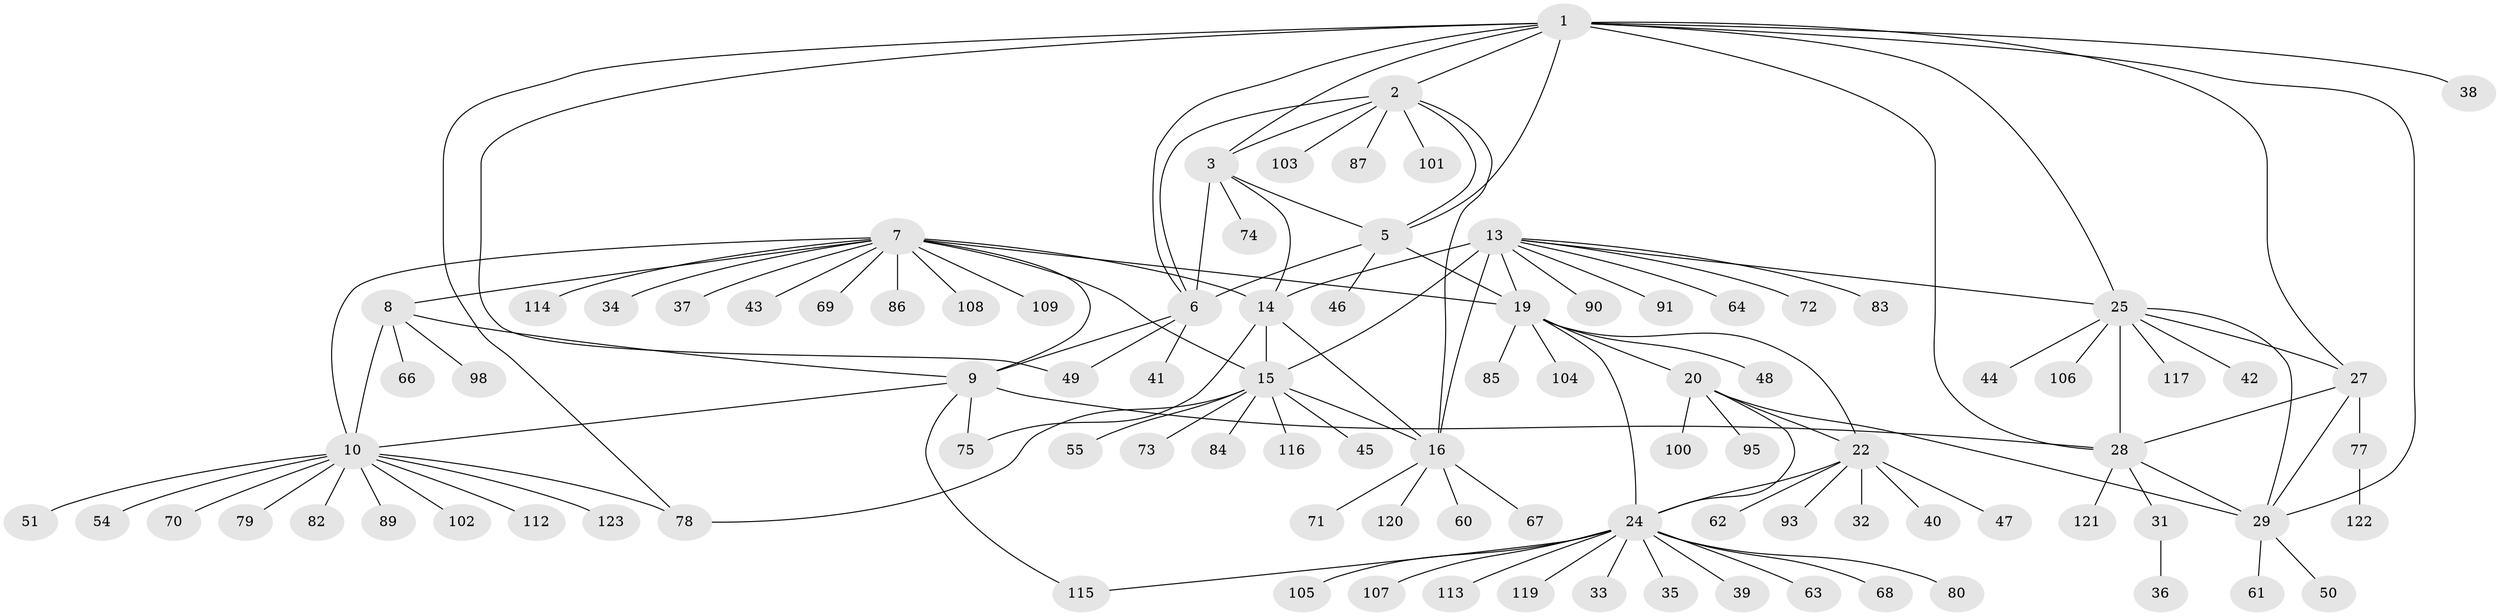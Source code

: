 // Generated by graph-tools (version 1.1) at 2025/52/02/27/25 19:52:18]
// undirected, 96 vertices, 129 edges
graph export_dot {
graph [start="1"]
  node [color=gray90,style=filled];
  1 [super="+26"];
  2 [super="+4"];
  3 [super="+58"];
  5;
  6 [super="+59"];
  7 [super="+11"];
  8;
  9 [super="+12"];
  10 [super="+57"];
  13 [super="+17"];
  14 [super="+18"];
  15 [super="+53"];
  16 [super="+97"];
  19 [super="+21"];
  20 [super="+23"];
  22 [super="+65"];
  24 [super="+88"];
  25 [super="+76"];
  27 [super="+111"];
  28 [super="+30"];
  29 [super="+92"];
  31;
  32;
  33 [super="+99"];
  34;
  35;
  36;
  37;
  38;
  39 [super="+110"];
  40;
  41;
  42;
  43;
  44;
  45;
  46 [super="+52"];
  47 [super="+56"];
  48;
  49;
  50;
  51;
  54;
  55;
  60;
  61;
  62;
  63;
  64;
  66;
  67;
  68;
  69 [super="+81"];
  70;
  71;
  72 [super="+94"];
  73;
  74;
  75;
  77;
  78 [super="+96"];
  79;
  80;
  82;
  83;
  84;
  85;
  86;
  87;
  89;
  90;
  91;
  93;
  95;
  98;
  100;
  101;
  102;
  103;
  104;
  105;
  106;
  107;
  108;
  109;
  112 [super="+118"];
  113;
  114;
  115;
  116;
  117;
  119;
  120;
  121;
  122;
  123;
  1 -- 2 [weight=2];
  1 -- 3;
  1 -- 5;
  1 -- 6;
  1 -- 38;
  1 -- 49;
  1 -- 25;
  1 -- 27;
  1 -- 28 [weight=2];
  1 -- 29;
  1 -- 78;
  2 -- 3 [weight=2];
  2 -- 5 [weight=2];
  2 -- 6 [weight=2];
  2 -- 103;
  2 -- 101;
  2 -- 16;
  2 -- 87;
  3 -- 5;
  3 -- 6;
  3 -- 74;
  3 -- 14;
  5 -- 6;
  5 -- 46;
  5 -- 19;
  6 -- 9;
  6 -- 41;
  6 -- 49;
  7 -- 8 [weight=2];
  7 -- 9 [weight=4];
  7 -- 10 [weight=2];
  7 -- 14;
  7 -- 86;
  7 -- 108;
  7 -- 109;
  7 -- 34;
  7 -- 69;
  7 -- 37;
  7 -- 43;
  7 -- 114;
  7 -- 15;
  7 -- 19;
  8 -- 9 [weight=2];
  8 -- 10;
  8 -- 66;
  8 -- 98;
  9 -- 10 [weight=2];
  9 -- 115;
  9 -- 75;
  9 -- 28;
  10 -- 51;
  10 -- 54;
  10 -- 70;
  10 -- 78;
  10 -- 79;
  10 -- 82;
  10 -- 102;
  10 -- 112;
  10 -- 123;
  10 -- 89;
  13 -- 14 [weight=4];
  13 -- 15 [weight=2];
  13 -- 16 [weight=2];
  13 -- 25;
  13 -- 64;
  13 -- 72;
  13 -- 90;
  13 -- 83;
  13 -- 91;
  13 -- 19;
  14 -- 15 [weight=2];
  14 -- 16 [weight=2];
  14 -- 75;
  15 -- 16;
  15 -- 45;
  15 -- 55;
  15 -- 73;
  15 -- 84;
  15 -- 116;
  15 -- 78;
  16 -- 60;
  16 -- 67;
  16 -- 71;
  16 -- 120;
  19 -- 20 [weight=4];
  19 -- 22 [weight=2];
  19 -- 24 [weight=2];
  19 -- 48;
  19 -- 104;
  19 -- 85;
  20 -- 22 [weight=2];
  20 -- 24 [weight=2];
  20 -- 95;
  20 -- 100;
  20 -- 29;
  22 -- 24;
  22 -- 32;
  22 -- 40;
  22 -- 47;
  22 -- 62;
  22 -- 93;
  24 -- 33;
  24 -- 35;
  24 -- 39;
  24 -- 63;
  24 -- 68;
  24 -- 80;
  24 -- 105;
  24 -- 107;
  24 -- 113;
  24 -- 115;
  24 -- 119;
  25 -- 27;
  25 -- 28 [weight=2];
  25 -- 29;
  25 -- 42;
  25 -- 44;
  25 -- 106;
  25 -- 117;
  27 -- 28 [weight=2];
  27 -- 29;
  27 -- 77;
  28 -- 29 [weight=2];
  28 -- 31;
  28 -- 121;
  29 -- 50;
  29 -- 61;
  31 -- 36;
  77 -- 122;
}
